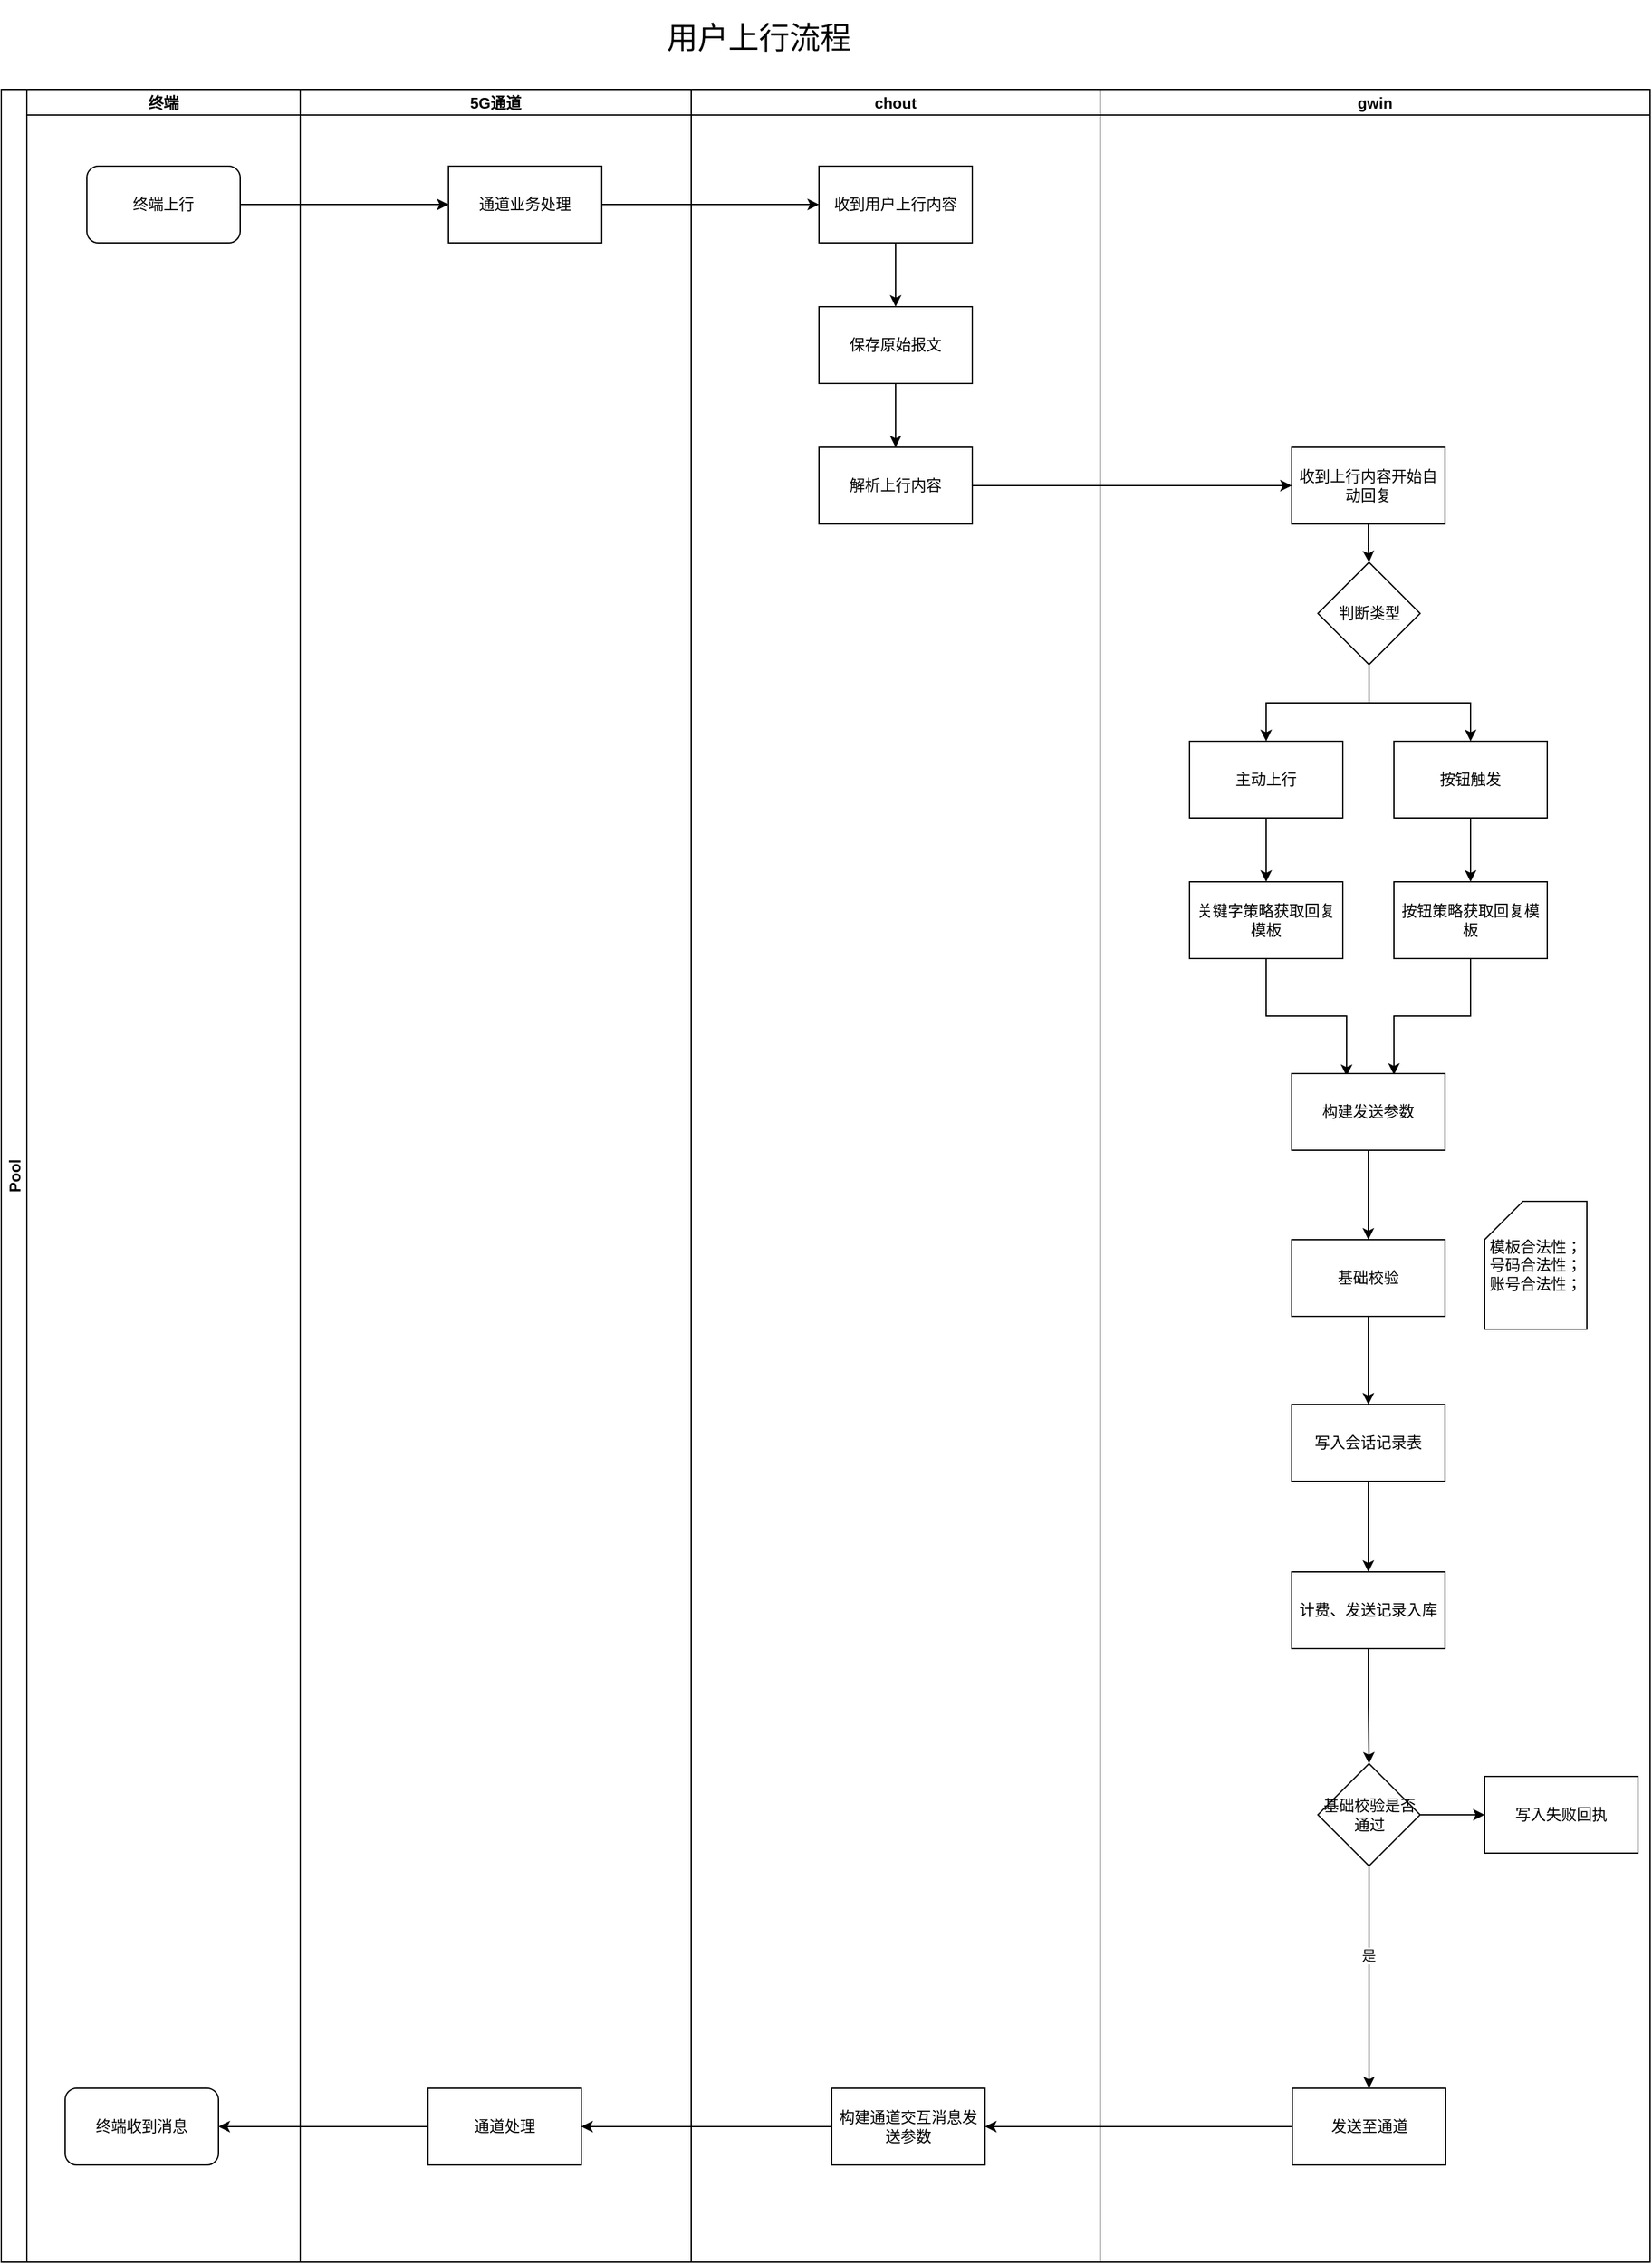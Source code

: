 <mxfile version="24.7.12">
  <diagram name="第 1 页" id="8-Eye4MxYgD-HIUk-xGT">
    <mxGraphModel dx="1434" dy="738" grid="1" gridSize="10" guides="1" tooltips="1" connect="1" arrows="1" fold="1" page="1" pageScale="1" pageWidth="827" pageHeight="1169" math="0" shadow="0">
      <root>
        <mxCell id="0" />
        <mxCell id="1" parent="0" />
        <mxCell id="zLXiKl_0tC92kYgU8UNy-15" value="&lt;font style=&quot;font-size: 24px;&quot;&gt;用户上行流程&lt;/font&gt;" style="text;html=1;align=center;verticalAlign=middle;whiteSpace=wrap;rounded=0;" vertex="1" parent="1">
          <mxGeometry x="600" y="10" width="146" height="60" as="geometry" />
        </mxCell>
        <mxCell id="zLXiKl_0tC92kYgU8UNy-17" value="Pool" style="swimlane;childLayout=stackLayout;resizeParent=1;resizeParentMax=0;startSize=20;horizontal=0;horizontalStack=1;" vertex="1" parent="1">
          <mxGeometry x="80" y="80" width="1290.5" height="1700" as="geometry" />
        </mxCell>
        <mxCell id="zLXiKl_0tC92kYgU8UNy-18" value="终端" style="swimlane;startSize=20;" vertex="1" parent="zLXiKl_0tC92kYgU8UNy-17">
          <mxGeometry x="20" width="214" height="1700" as="geometry" />
        </mxCell>
        <mxCell id="zLXiKl_0tC92kYgU8UNy-36" style="edgeStyle=orthogonalEdgeStyle;rounded=0;orthogonalLoop=1;jettySize=auto;html=1;" edge="1" parent="zLXiKl_0tC92kYgU8UNy-18" source="zLXiKl_0tC92kYgU8UNy-35">
          <mxGeometry relative="1" as="geometry">
            <mxPoint x="330" y="90" as="targetPoint" />
          </mxGeometry>
        </mxCell>
        <mxCell id="zLXiKl_0tC92kYgU8UNy-35" value="终端上行" style="rounded=1;whiteSpace=wrap;html=1;" vertex="1" parent="zLXiKl_0tC92kYgU8UNy-18">
          <mxGeometry x="47" y="60" width="120" height="60" as="geometry" />
        </mxCell>
        <mxCell id="zLXiKl_0tC92kYgU8UNy-98" value="终端收到消息" style="rounded=1;whiteSpace=wrap;html=1;" vertex="1" parent="zLXiKl_0tC92kYgU8UNy-18">
          <mxGeometry x="30" y="1564" width="120" height="60" as="geometry" />
        </mxCell>
        <mxCell id="zLXiKl_0tC92kYgU8UNy-19" value="5G通道" style="swimlane;startSize=20;" vertex="1" parent="zLXiKl_0tC92kYgU8UNy-17">
          <mxGeometry x="234" width="306" height="1700" as="geometry" />
        </mxCell>
        <mxCell id="zLXiKl_0tC92kYgU8UNy-37" value="通道业务处理" style="rounded=0;whiteSpace=wrap;html=1;" vertex="1" parent="zLXiKl_0tC92kYgU8UNy-19">
          <mxGeometry x="116" y="60" width="120" height="60" as="geometry" />
        </mxCell>
        <mxCell id="zLXiKl_0tC92kYgU8UNy-96" style="edgeStyle=orthogonalEdgeStyle;rounded=0;orthogonalLoop=1;jettySize=auto;html=1;" edge="1" parent="zLXiKl_0tC92kYgU8UNy-19" source="zLXiKl_0tC92kYgU8UNy-95">
          <mxGeometry relative="1" as="geometry">
            <mxPoint x="-64" y="1594" as="targetPoint" />
          </mxGeometry>
        </mxCell>
        <mxCell id="zLXiKl_0tC92kYgU8UNy-95" value="通道处理" style="rounded=0;whiteSpace=wrap;html=1;" vertex="1" parent="zLXiKl_0tC92kYgU8UNy-19">
          <mxGeometry x="100" y="1564" width="120" height="60" as="geometry" />
        </mxCell>
        <mxCell id="zLXiKl_0tC92kYgU8UNy-20" value="chout" style="swimlane;startSize=20;" vertex="1" parent="zLXiKl_0tC92kYgU8UNy-17">
          <mxGeometry x="540" width="320" height="1700" as="geometry" />
        </mxCell>
        <mxCell id="zLXiKl_0tC92kYgU8UNy-39" value="收到用户上行内容" style="rounded=0;whiteSpace=wrap;html=1;" vertex="1" parent="zLXiKl_0tC92kYgU8UNy-20">
          <mxGeometry x="100" y="60" width="120" height="60" as="geometry" />
        </mxCell>
        <mxCell id="zLXiKl_0tC92kYgU8UNy-41" value="" style="edgeStyle=orthogonalEdgeStyle;rounded=0;orthogonalLoop=1;jettySize=auto;html=1;entryX=0.5;entryY=0;entryDx=0;entryDy=0;" edge="1" parent="zLXiKl_0tC92kYgU8UNy-20" source="zLXiKl_0tC92kYgU8UNy-39" target="zLXiKl_0tC92kYgU8UNy-70">
          <mxGeometry relative="1" as="geometry">
            <mxPoint x="160" y="170" as="targetPoint" />
          </mxGeometry>
        </mxCell>
        <mxCell id="zLXiKl_0tC92kYgU8UNy-70" value="保存原始报文" style="rounded=0;whiteSpace=wrap;html=1;" vertex="1" parent="zLXiKl_0tC92kYgU8UNy-20">
          <mxGeometry x="100" y="170" width="120" height="60" as="geometry" />
        </mxCell>
        <mxCell id="zLXiKl_0tC92kYgU8UNy-72" value="解析上行内容" style="rounded=0;whiteSpace=wrap;html=1;" vertex="1" parent="zLXiKl_0tC92kYgU8UNy-20">
          <mxGeometry x="100" y="280" width="120" height="60" as="geometry" />
        </mxCell>
        <mxCell id="zLXiKl_0tC92kYgU8UNy-71" style="edgeStyle=orthogonalEdgeStyle;rounded=0;orthogonalLoop=1;jettySize=auto;html=1;" edge="1" parent="zLXiKl_0tC92kYgU8UNy-20" source="zLXiKl_0tC92kYgU8UNy-70" target="zLXiKl_0tC92kYgU8UNy-72">
          <mxGeometry relative="1" as="geometry">
            <mxPoint x="160" y="280" as="targetPoint" />
          </mxGeometry>
        </mxCell>
        <mxCell id="zLXiKl_0tC92kYgU8UNy-93" value="构建通道交互消息发送参数" style="rounded=0;whiteSpace=wrap;html=1;" vertex="1" parent="zLXiKl_0tC92kYgU8UNy-20">
          <mxGeometry x="110" y="1564" width="120" height="60" as="geometry" />
        </mxCell>
        <mxCell id="zLXiKl_0tC92kYgU8UNy-38" style="edgeStyle=orthogonalEdgeStyle;rounded=0;orthogonalLoop=1;jettySize=auto;html=1;" edge="1" parent="zLXiKl_0tC92kYgU8UNy-17" source="zLXiKl_0tC92kYgU8UNy-37" target="zLXiKl_0tC92kYgU8UNy-39">
          <mxGeometry relative="1" as="geometry">
            <mxPoint x="600" y="90" as="targetPoint" />
          </mxGeometry>
        </mxCell>
        <mxCell id="zLXiKl_0tC92kYgU8UNy-73" style="edgeStyle=orthogonalEdgeStyle;rounded=0;orthogonalLoop=1;jettySize=auto;html=1;entryX=0;entryY=0.5;entryDx=0;entryDy=0;" edge="1" parent="zLXiKl_0tC92kYgU8UNy-17" source="zLXiKl_0tC92kYgU8UNy-72" target="zLXiKl_0tC92kYgU8UNy-57">
          <mxGeometry relative="1" as="geometry" />
        </mxCell>
        <mxCell id="zLXiKl_0tC92kYgU8UNy-21" value="gwin" style="swimlane;startSize=20;" vertex="1" parent="zLXiKl_0tC92kYgU8UNy-17">
          <mxGeometry x="860" width="430.5" height="1700" as="geometry" />
        </mxCell>
        <mxCell id="zLXiKl_0tC92kYgU8UNy-56" value="" style="edgeStyle=orthogonalEdgeStyle;rounded=0;orthogonalLoop=1;jettySize=auto;html=1;entryX=0.5;entryY=0;entryDx=0;entryDy=0;" edge="1" parent="zLXiKl_0tC92kYgU8UNy-21" source="zLXiKl_0tC92kYgU8UNy-57" target="zLXiKl_0tC92kYgU8UNy-59">
          <mxGeometry relative="1" as="geometry">
            <mxPoint x="210" y="390" as="targetPoint" />
          </mxGeometry>
        </mxCell>
        <mxCell id="zLXiKl_0tC92kYgU8UNy-57" value="收到上行内容开始自动回复" style="whiteSpace=wrap;html=1;rounded=0;" vertex="1" parent="zLXiKl_0tC92kYgU8UNy-21">
          <mxGeometry x="150" y="280" width="120" height="60" as="geometry" />
        </mxCell>
        <mxCell id="zLXiKl_0tC92kYgU8UNy-58" style="edgeStyle=orthogonalEdgeStyle;rounded=0;orthogonalLoop=1;jettySize=auto;html=1;" edge="1" parent="zLXiKl_0tC92kYgU8UNy-21" source="zLXiKl_0tC92kYgU8UNy-59" target="zLXiKl_0tC92kYgU8UNy-62">
          <mxGeometry relative="1" as="geometry" />
        </mxCell>
        <mxCell id="zLXiKl_0tC92kYgU8UNy-59" value="判断类型" style="rhombus;whiteSpace=wrap;html=1;" vertex="1" parent="zLXiKl_0tC92kYgU8UNy-21">
          <mxGeometry x="170.5" y="370" width="80" height="80" as="geometry" />
        </mxCell>
        <mxCell id="zLXiKl_0tC92kYgU8UNy-60" value="主动上行" style="rounded=0;whiteSpace=wrap;html=1;" vertex="1" parent="zLXiKl_0tC92kYgU8UNy-21">
          <mxGeometry x="70" y="510" width="120" height="60" as="geometry" />
        </mxCell>
        <mxCell id="zLXiKl_0tC92kYgU8UNy-61" style="edgeStyle=orthogonalEdgeStyle;rounded=0;orthogonalLoop=1;jettySize=auto;html=1;" edge="1" parent="zLXiKl_0tC92kYgU8UNy-21" source="zLXiKl_0tC92kYgU8UNy-59" target="zLXiKl_0tC92kYgU8UNy-60">
          <mxGeometry relative="1" as="geometry">
            <mxPoint x="110" y="500" as="targetPoint" />
          </mxGeometry>
        </mxCell>
        <mxCell id="zLXiKl_0tC92kYgU8UNy-62" value="按钮触发" style="rounded=0;whiteSpace=wrap;html=1;" vertex="1" parent="zLXiKl_0tC92kYgU8UNy-21">
          <mxGeometry x="230" y="510" width="120" height="60" as="geometry" />
        </mxCell>
        <mxCell id="zLXiKl_0tC92kYgU8UNy-63" style="edgeStyle=orthogonalEdgeStyle;rounded=0;orthogonalLoop=1;jettySize=auto;html=1;entryX=0.358;entryY=0.033;entryDx=0;entryDy=0;entryPerimeter=0;" edge="1" parent="zLXiKl_0tC92kYgU8UNy-21" source="zLXiKl_0tC92kYgU8UNy-64" target="zLXiKl_0tC92kYgU8UNy-69">
          <mxGeometry relative="1" as="geometry">
            <mxPoint x="190" y="750" as="targetPoint" />
          </mxGeometry>
        </mxCell>
        <mxCell id="zLXiKl_0tC92kYgU8UNy-64" value="关键字策略获取回复模板" style="rounded=0;whiteSpace=wrap;html=1;" vertex="1" parent="zLXiKl_0tC92kYgU8UNy-21">
          <mxGeometry x="70" y="620" width="120" height="60" as="geometry" />
        </mxCell>
        <mxCell id="zLXiKl_0tC92kYgU8UNy-65" style="edgeStyle=orthogonalEdgeStyle;rounded=0;orthogonalLoop=1;jettySize=auto;html=1;" edge="1" parent="zLXiKl_0tC92kYgU8UNy-21" source="zLXiKl_0tC92kYgU8UNy-60" target="zLXiKl_0tC92kYgU8UNy-64">
          <mxGeometry relative="1" as="geometry">
            <mxPoint x="130" y="620" as="targetPoint" />
          </mxGeometry>
        </mxCell>
        <mxCell id="zLXiKl_0tC92kYgU8UNy-66" style="edgeStyle=orthogonalEdgeStyle;rounded=0;orthogonalLoop=1;jettySize=auto;html=1;entryX=0.667;entryY=0.017;entryDx=0;entryDy=0;entryPerimeter=0;" edge="1" parent="zLXiKl_0tC92kYgU8UNy-21" source="zLXiKl_0tC92kYgU8UNy-67" target="zLXiKl_0tC92kYgU8UNy-69">
          <mxGeometry relative="1" as="geometry">
            <mxPoint x="230" y="750" as="targetPoint" />
          </mxGeometry>
        </mxCell>
        <mxCell id="zLXiKl_0tC92kYgU8UNy-67" value="按钮策略获取回复模板" style="rounded=0;whiteSpace=wrap;html=1;" vertex="1" parent="zLXiKl_0tC92kYgU8UNy-21">
          <mxGeometry x="230" y="620" width="120" height="60" as="geometry" />
        </mxCell>
        <mxCell id="zLXiKl_0tC92kYgU8UNy-68" style="edgeStyle=orthogonalEdgeStyle;rounded=0;orthogonalLoop=1;jettySize=auto;html=1;" edge="1" parent="zLXiKl_0tC92kYgU8UNy-21" source="zLXiKl_0tC92kYgU8UNy-62" target="zLXiKl_0tC92kYgU8UNy-67">
          <mxGeometry relative="1" as="geometry">
            <mxPoint x="290" y="620" as="targetPoint" />
          </mxGeometry>
        </mxCell>
        <mxCell id="zLXiKl_0tC92kYgU8UNy-69" value="构建发送参数" style="rounded=0;whiteSpace=wrap;html=1;" vertex="1" parent="zLXiKl_0tC92kYgU8UNy-21">
          <mxGeometry x="150" y="770" width="120" height="60" as="geometry" />
        </mxCell>
        <mxCell id="zLXiKl_0tC92kYgU8UNy-75" style="edgeStyle=orthogonalEdgeStyle;rounded=0;orthogonalLoop=1;jettySize=auto;html=1;entryX=0.5;entryY=0;entryDx=0;entryDy=0;" edge="1" parent="zLXiKl_0tC92kYgU8UNy-21" source="zLXiKl_0tC92kYgU8UNy-69" target="zLXiKl_0tC92kYgU8UNy-79">
          <mxGeometry relative="1" as="geometry">
            <mxPoint x="210" y="890" as="targetPoint" />
          </mxGeometry>
        </mxCell>
        <mxCell id="zLXiKl_0tC92kYgU8UNy-79" value="基础校验" style="rounded=0;whiteSpace=wrap;html=1;" vertex="1" parent="zLXiKl_0tC92kYgU8UNy-21">
          <mxGeometry x="150" y="900" width="120" height="60" as="geometry" />
        </mxCell>
        <mxCell id="zLXiKl_0tC92kYgU8UNy-80" value="模板合法性；号码合法性；账号合法性；" style="shape=card;whiteSpace=wrap;html=1;" vertex="1" parent="zLXiKl_0tC92kYgU8UNy-21">
          <mxGeometry x="301" y="870" width="80" height="100" as="geometry" />
        </mxCell>
        <mxCell id="zLXiKl_0tC92kYgU8UNy-82" value="写入会话记录表" style="rounded=0;whiteSpace=wrap;html=1;" vertex="1" parent="zLXiKl_0tC92kYgU8UNy-21">
          <mxGeometry x="150" y="1029" width="120" height="60" as="geometry" />
        </mxCell>
        <mxCell id="zLXiKl_0tC92kYgU8UNy-81" style="edgeStyle=orthogonalEdgeStyle;rounded=0;orthogonalLoop=1;jettySize=auto;html=1;" edge="1" parent="zLXiKl_0tC92kYgU8UNy-21" source="zLXiKl_0tC92kYgU8UNy-79" target="zLXiKl_0tC92kYgU8UNy-82">
          <mxGeometry relative="1" as="geometry">
            <mxPoint x="210" y="980" as="targetPoint" />
          </mxGeometry>
        </mxCell>
        <mxCell id="zLXiKl_0tC92kYgU8UNy-83" style="edgeStyle=orthogonalEdgeStyle;rounded=0;orthogonalLoop=1;jettySize=auto;html=1;entryX=0.5;entryY=0;entryDx=0;entryDy=0;" edge="1" parent="zLXiKl_0tC92kYgU8UNy-21" source="zLXiKl_0tC92kYgU8UNy-82" target="zLXiKl_0tC92kYgU8UNy-89">
          <mxGeometry relative="1" as="geometry">
            <mxPoint x="210" y="1130" as="targetPoint" />
          </mxGeometry>
        </mxCell>
        <mxCell id="zLXiKl_0tC92kYgU8UNy-89" value="计费、发送记录入库" style="rounded=0;whiteSpace=wrap;html=1;" vertex="1" parent="zLXiKl_0tC92kYgU8UNy-21">
          <mxGeometry x="150" y="1160" width="120" height="60" as="geometry" />
        </mxCell>
        <mxCell id="zLXiKl_0tC92kYgU8UNy-91" value="发送至通道" style="rounded=0;whiteSpace=wrap;html=1;" vertex="1" parent="zLXiKl_0tC92kYgU8UNy-21">
          <mxGeometry x="150.5" y="1564" width="120" height="60" as="geometry" />
        </mxCell>
        <mxCell id="zLXiKl_0tC92kYgU8UNy-101" value="" style="edgeStyle=orthogonalEdgeStyle;rounded=0;orthogonalLoop=1;jettySize=auto;html=1;" edge="1" parent="zLXiKl_0tC92kYgU8UNy-21" source="zLXiKl_0tC92kYgU8UNy-100" target="zLXiKl_0tC92kYgU8UNy-91">
          <mxGeometry relative="1" as="geometry" />
        </mxCell>
        <mxCell id="zLXiKl_0tC92kYgU8UNy-102" value="是" style="edgeLabel;html=1;align=center;verticalAlign=middle;resizable=0;points=[];" vertex="1" connectable="0" parent="zLXiKl_0tC92kYgU8UNy-101">
          <mxGeometry x="-0.2" y="-1" relative="1" as="geometry">
            <mxPoint as="offset" />
          </mxGeometry>
        </mxCell>
        <mxCell id="zLXiKl_0tC92kYgU8UNy-104" value="" style="edgeStyle=orthogonalEdgeStyle;rounded=0;orthogonalLoop=1;jettySize=auto;html=1;" edge="1" parent="zLXiKl_0tC92kYgU8UNy-21" source="zLXiKl_0tC92kYgU8UNy-100" target="zLXiKl_0tC92kYgU8UNy-103">
          <mxGeometry relative="1" as="geometry" />
        </mxCell>
        <mxCell id="zLXiKl_0tC92kYgU8UNy-100" value="基础校验是否通过" style="rhombus;whiteSpace=wrap;html=1;" vertex="1" parent="zLXiKl_0tC92kYgU8UNy-21">
          <mxGeometry x="170.5" y="1310" width="80" height="80" as="geometry" />
        </mxCell>
        <mxCell id="zLXiKl_0tC92kYgU8UNy-99" style="edgeStyle=orthogonalEdgeStyle;rounded=0;orthogonalLoop=1;jettySize=auto;html=1;" edge="1" parent="zLXiKl_0tC92kYgU8UNy-21" source="zLXiKl_0tC92kYgU8UNy-89" target="zLXiKl_0tC92kYgU8UNy-100">
          <mxGeometry relative="1" as="geometry">
            <mxPoint x="210.5" y="1250" as="targetPoint" />
          </mxGeometry>
        </mxCell>
        <mxCell id="zLXiKl_0tC92kYgU8UNy-103" value="写入失败回执" style="whiteSpace=wrap;html=1;" vertex="1" parent="zLXiKl_0tC92kYgU8UNy-21">
          <mxGeometry x="301" y="1320" width="120" height="60" as="geometry" />
        </mxCell>
        <mxCell id="zLXiKl_0tC92kYgU8UNy-92" style="edgeStyle=orthogonalEdgeStyle;rounded=0;orthogonalLoop=1;jettySize=auto;html=1;" edge="1" parent="zLXiKl_0tC92kYgU8UNy-17" source="zLXiKl_0tC92kYgU8UNy-91" target="zLXiKl_0tC92kYgU8UNy-93">
          <mxGeometry relative="1" as="geometry">
            <mxPoint x="740" y="1594" as="targetPoint" />
          </mxGeometry>
        </mxCell>
        <mxCell id="zLXiKl_0tC92kYgU8UNy-94" style="edgeStyle=orthogonalEdgeStyle;rounded=0;orthogonalLoop=1;jettySize=auto;html=1;" edge="1" parent="zLXiKl_0tC92kYgU8UNy-17" source="zLXiKl_0tC92kYgU8UNy-93" target="zLXiKl_0tC92kYgU8UNy-95">
          <mxGeometry relative="1" as="geometry">
            <mxPoint x="430" y="1594" as="targetPoint" />
          </mxGeometry>
        </mxCell>
      </root>
    </mxGraphModel>
  </diagram>
</mxfile>
